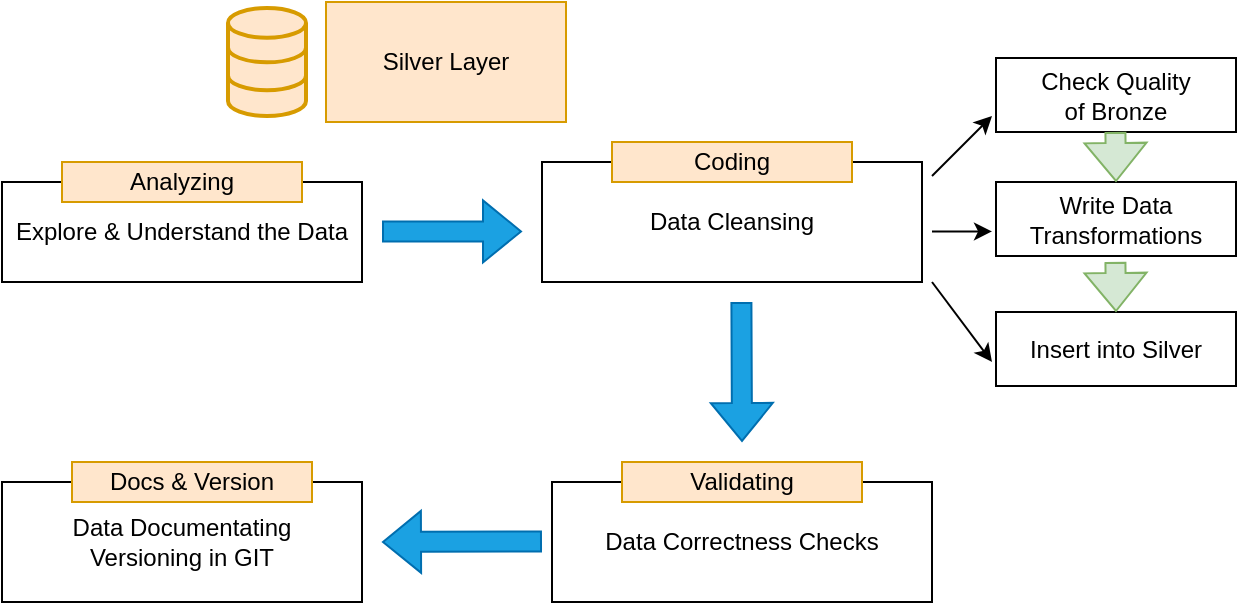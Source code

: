 <mxfile version="28.1.2">
  <diagram name="Page-1" id="L0p5QhvZgQNt1ibyMBrl">
    <mxGraphModel dx="815" dy="485" grid="1" gridSize="10" guides="1" tooltips="1" connect="1" arrows="1" fold="1" page="1" pageScale="1" pageWidth="850" pageHeight="1100" math="0" shadow="0">
      <root>
        <mxCell id="0" />
        <mxCell id="1" parent="0" />
        <mxCell id="U4IghfBn-vNY0UKqWCL6-1" value="Silver Layer" style="rounded=0;whiteSpace=wrap;html=1;fillColor=#ffe6cc;strokeColor=#d79b00;" parent="1" vertex="1">
          <mxGeometry x="355" y="210" width="120" height="60" as="geometry" />
        </mxCell>
        <mxCell id="U4IghfBn-vNY0UKqWCL6-2" value="Explore &amp;amp; Understand the Data" style="rounded=0;whiteSpace=wrap;html=1;" parent="1" vertex="1">
          <mxGeometry x="193" y="300" width="180" height="50" as="geometry" />
        </mxCell>
        <mxCell id="U4IghfBn-vNY0UKqWCL6-4" value="Analyzing" style="rounded=0;whiteSpace=wrap;html=1;strokeColor=#d79b00;fillColor=#ffe6cc;" parent="1" vertex="1">
          <mxGeometry x="223" y="290" width="120" height="20" as="geometry" />
        </mxCell>
        <mxCell id="U4IghfBn-vNY0UKqWCL6-5" value="Data Cleansing" style="rounded=0;whiteSpace=wrap;html=1;" parent="1" vertex="1">
          <mxGeometry x="463" y="290" width="190" height="60" as="geometry" />
        </mxCell>
        <mxCell id="U4IghfBn-vNY0UKqWCL6-6" value="Coding" style="rounded=0;whiteSpace=wrap;html=1;strokeColor=#d79b00;fillColor=#ffe6cc;" parent="1" vertex="1">
          <mxGeometry x="498" y="280" width="120" height="20" as="geometry" />
        </mxCell>
        <mxCell id="U4IghfBn-vNY0UKqWCL6-7" value="Data Correctness Checks" style="rounded=0;whiteSpace=wrap;html=1;" parent="1" vertex="1">
          <mxGeometry x="468" y="450" width="190" height="60" as="geometry" />
        </mxCell>
        <mxCell id="U4IghfBn-vNY0UKqWCL6-8" value="Validating" style="rounded=0;whiteSpace=wrap;html=1;strokeColor=#d79b00;fillColor=#ffe6cc;" parent="1" vertex="1">
          <mxGeometry x="503" y="440" width="120" height="20" as="geometry" />
        </mxCell>
        <mxCell id="U4IghfBn-vNY0UKqWCL6-9" value="Data Documentating&lt;div&gt;Versioning in GIT&lt;/div&gt;" style="rounded=0;whiteSpace=wrap;html=1;" parent="1" vertex="1">
          <mxGeometry x="193" y="450" width="180" height="60" as="geometry" />
        </mxCell>
        <mxCell id="U4IghfBn-vNY0UKqWCL6-10" value="Docs &amp;amp; Version" style="rounded=0;whiteSpace=wrap;html=1;strokeColor=#d79b00;fillColor=#ffe6cc;" parent="1" vertex="1">
          <mxGeometry x="228" y="440" width="120" height="20" as="geometry" />
        </mxCell>
        <mxCell id="U4IghfBn-vNY0UKqWCL6-12" value="" style="shape=flexArrow;endArrow=classic;html=1;rounded=0;fillColor=#1ba1e2;strokeColor=#006EAF;" parent="1" edge="1">
          <mxGeometry width="50" height="50" relative="1" as="geometry">
            <mxPoint x="562.71" y="360" as="sourcePoint" />
            <mxPoint x="563" y="430" as="targetPoint" />
          </mxGeometry>
        </mxCell>
        <mxCell id="U4IghfBn-vNY0UKqWCL6-13" value="" style="shape=flexArrow;endArrow=classic;html=1;rounded=0;fillColor=#1ba1e2;strokeColor=#006EAF;" parent="1" edge="1">
          <mxGeometry width="50" height="50" relative="1" as="geometry">
            <mxPoint x="463.0" y="479.71" as="sourcePoint" />
            <mxPoint x="383" y="480" as="targetPoint" />
          </mxGeometry>
        </mxCell>
        <mxCell id="U4IghfBn-vNY0UKqWCL6-14" value="" style="html=1;verticalLabelPosition=bottom;align=center;labelBackgroundColor=#ffffff;verticalAlign=top;strokeWidth=2;strokeColor=#d79b00;shadow=0;dashed=0;shape=mxgraph.ios7.icons.data;fillColor=#ffe6cc;" parent="1" vertex="1">
          <mxGeometry x="306" y="213" width="39" height="54" as="geometry" />
        </mxCell>
        <mxCell id="U4IghfBn-vNY0UKqWCL6-24" value="" style="shape=flexArrow;endArrow=classic;html=1;rounded=0;fillColor=#1ba1e2;strokeColor=#006EAF;" parent="1" edge="1">
          <mxGeometry width="50" height="50" relative="1" as="geometry">
            <mxPoint x="383" y="324.71" as="sourcePoint" />
            <mxPoint x="453" y="324.71" as="targetPoint" />
          </mxGeometry>
        </mxCell>
        <mxCell id="Pv_V5UFu_0FxCZSMY-j4-1" value="Check Quality&lt;div&gt;of Bronze&lt;/div&gt;" style="rounded=0;whiteSpace=wrap;html=1;" vertex="1" parent="1">
          <mxGeometry x="690" y="238" width="120" height="37" as="geometry" />
        </mxCell>
        <mxCell id="Pv_V5UFu_0FxCZSMY-j4-2" value="Write Data Transformations" style="rounded=0;whiteSpace=wrap;html=1;" vertex="1" parent="1">
          <mxGeometry x="690" y="300" width="120" height="37" as="geometry" />
        </mxCell>
        <mxCell id="Pv_V5UFu_0FxCZSMY-j4-3" value="Insert into Silver" style="rounded=0;whiteSpace=wrap;html=1;" vertex="1" parent="1">
          <mxGeometry x="690" y="365" width="120" height="37" as="geometry" />
        </mxCell>
        <mxCell id="Pv_V5UFu_0FxCZSMY-j4-5" value="" style="endArrow=classic;html=1;rounded=0;" edge="1" parent="1">
          <mxGeometry width="50" height="50" relative="1" as="geometry">
            <mxPoint x="658" y="297" as="sourcePoint" />
            <mxPoint x="688" y="267" as="targetPoint" />
          </mxGeometry>
        </mxCell>
        <mxCell id="Pv_V5UFu_0FxCZSMY-j4-6" value="" style="endArrow=classic;html=1;rounded=0;" edge="1" parent="1">
          <mxGeometry width="50" height="50" relative="1" as="geometry">
            <mxPoint x="658" y="324.71" as="sourcePoint" />
            <mxPoint x="688" y="324.71" as="targetPoint" />
          </mxGeometry>
        </mxCell>
        <mxCell id="Pv_V5UFu_0FxCZSMY-j4-7" value="" style="endArrow=classic;html=1;rounded=0;" edge="1" parent="1">
          <mxGeometry width="50" height="50" relative="1" as="geometry">
            <mxPoint x="658" y="350" as="sourcePoint" />
            <mxPoint x="688" y="390" as="targetPoint" />
          </mxGeometry>
        </mxCell>
        <mxCell id="Pv_V5UFu_0FxCZSMY-j4-8" value="" style="shape=flexArrow;endArrow=classic;html=1;rounded=0;fillColor=#d5e8d4;strokeColor=#82b366;" edge="1" parent="1">
          <mxGeometry width="50" height="50" relative="1" as="geometry">
            <mxPoint x="749.71" y="275" as="sourcePoint" />
            <mxPoint x="750" y="300" as="targetPoint" />
          </mxGeometry>
        </mxCell>
        <mxCell id="Pv_V5UFu_0FxCZSMY-j4-9" value="" style="shape=flexArrow;endArrow=classic;html=1;rounded=0;fillColor=#d5e8d4;strokeColor=#82b366;" edge="1" parent="1">
          <mxGeometry width="50" height="50" relative="1" as="geometry">
            <mxPoint x="749.71" y="340" as="sourcePoint" />
            <mxPoint x="750" y="365" as="targetPoint" />
          </mxGeometry>
        </mxCell>
      </root>
    </mxGraphModel>
  </diagram>
</mxfile>
